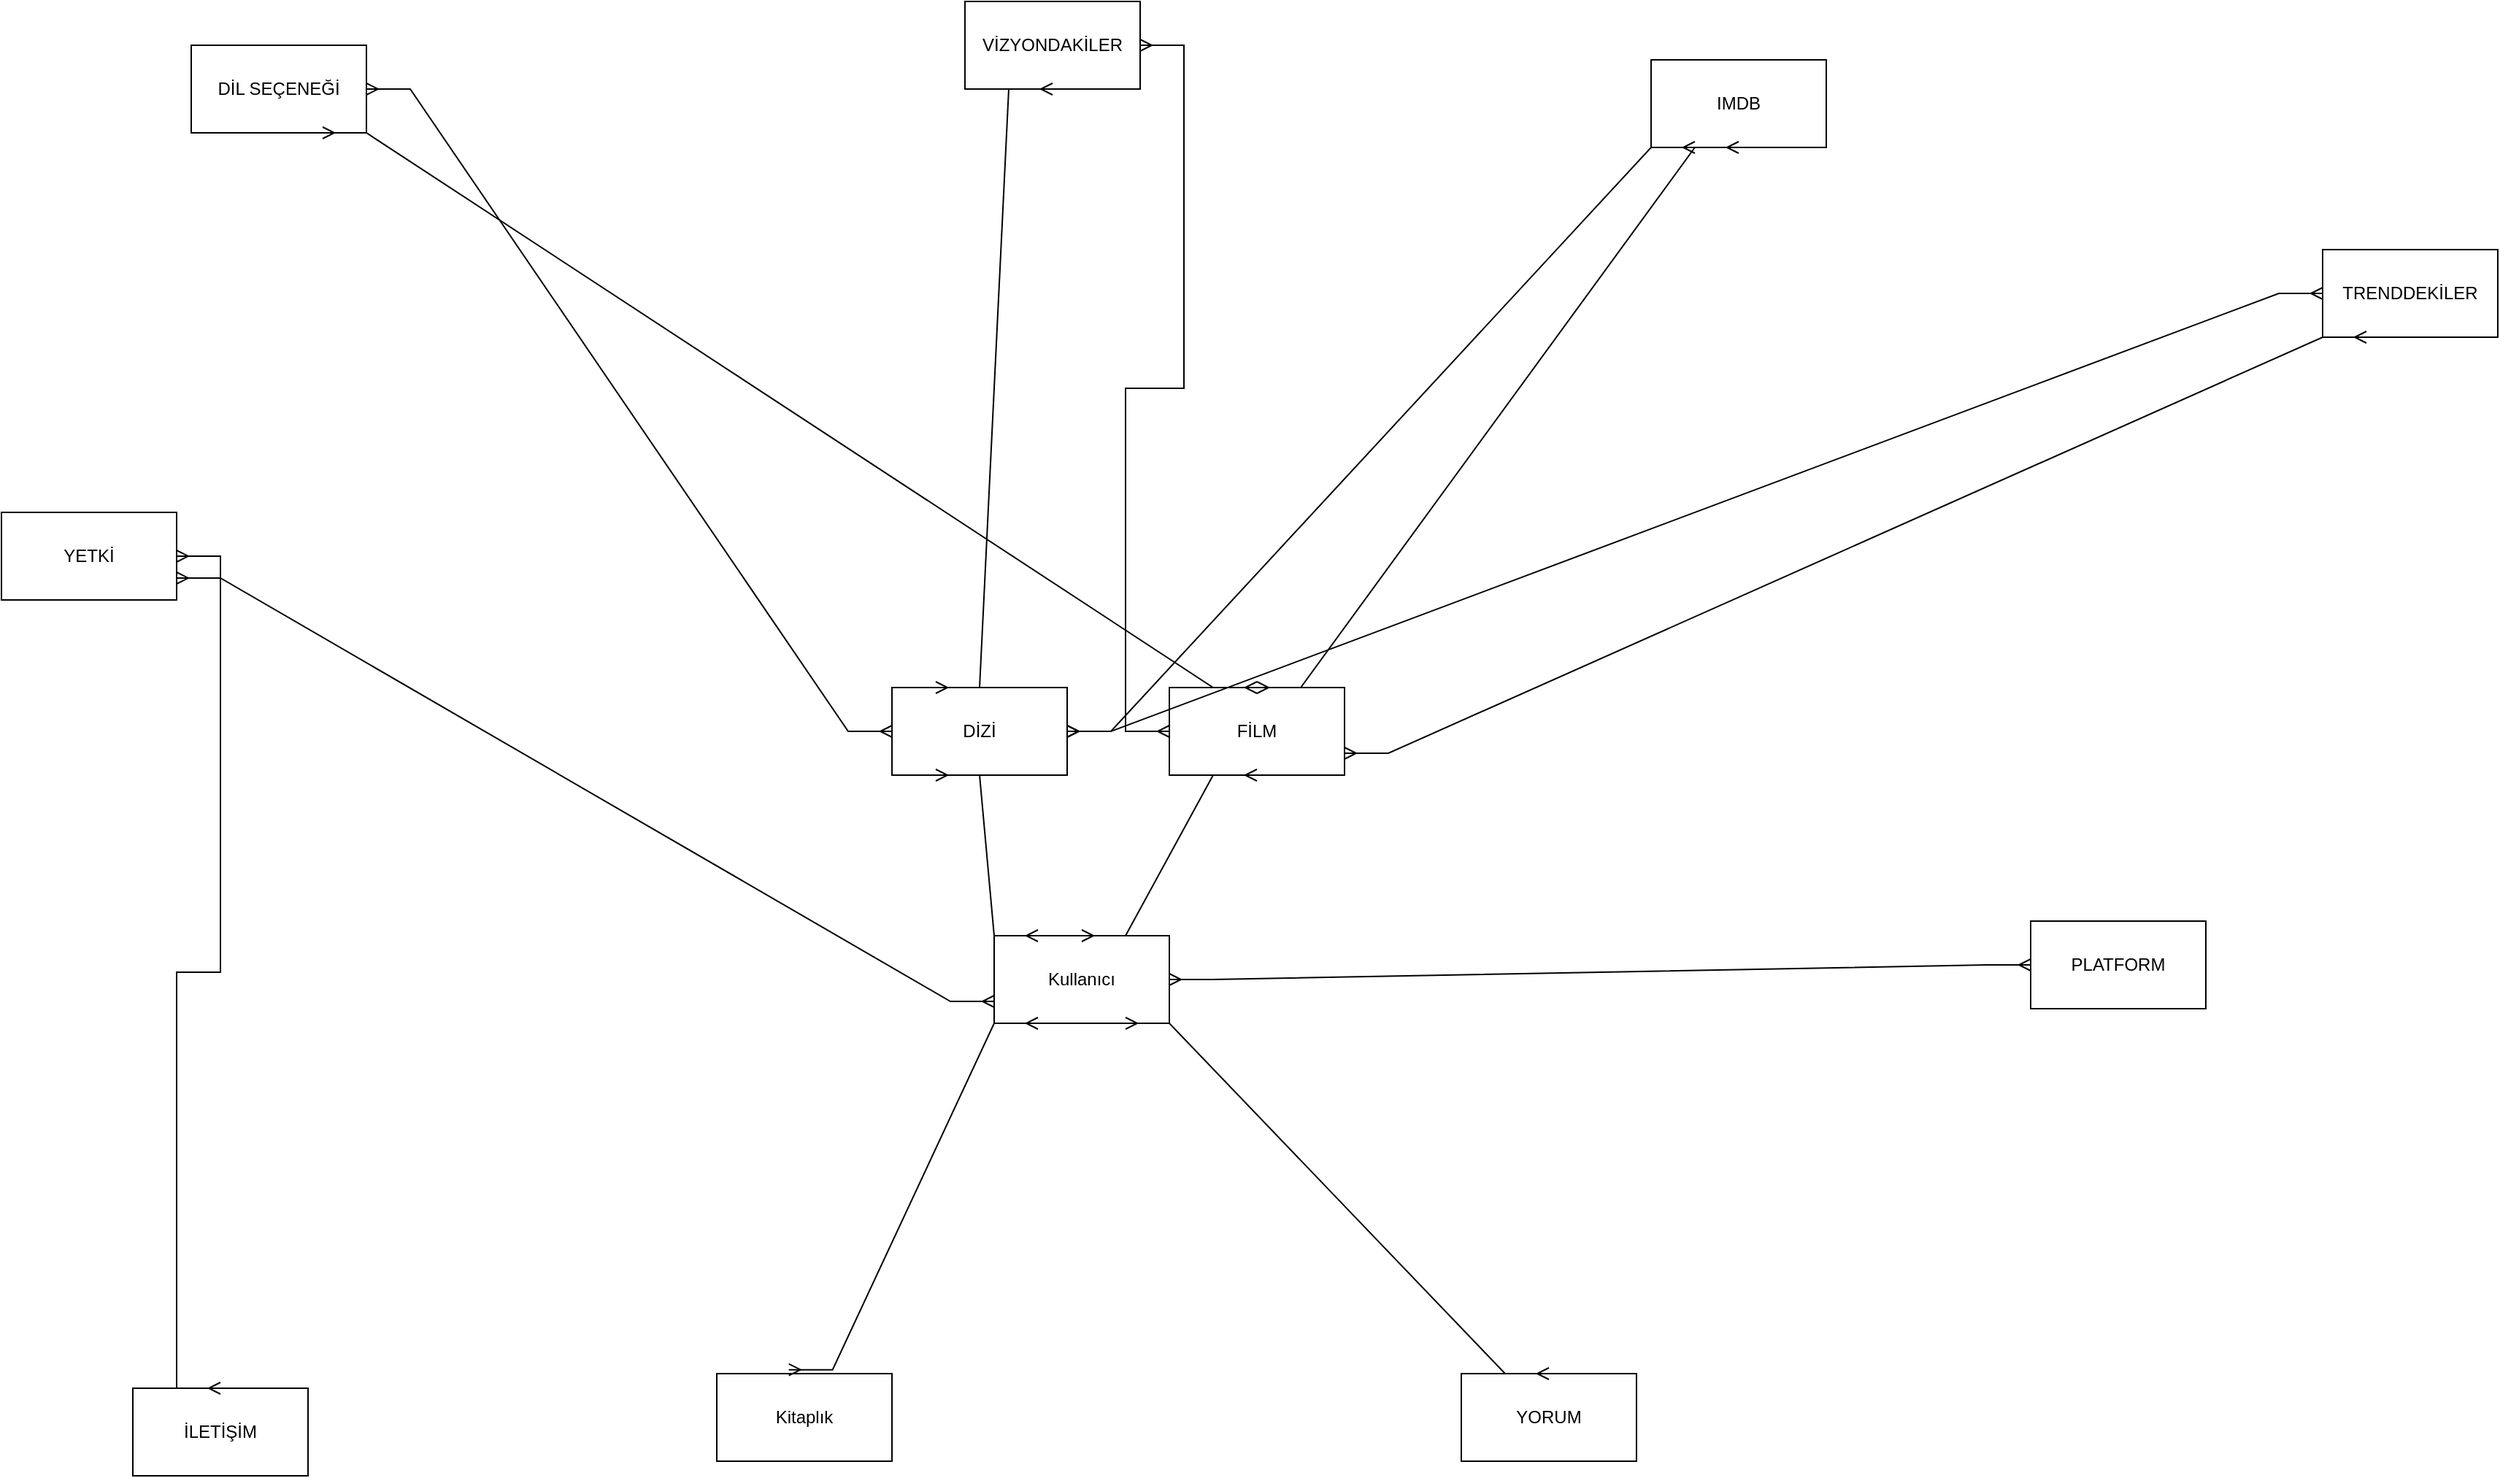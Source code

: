 <mxfile version="24.1.0" type="github">
  <diagram id="R2lEEEUBdFMjLlhIrx00" name="Page-1">
    <mxGraphModel dx="2600" dy="870" grid="1" gridSize="10" guides="1" tooltips="1" connect="1" arrows="1" fold="1" page="1" pageScale="1" pageWidth="850" pageHeight="1100" math="0" shadow="0" extFonts="Permanent Marker^https://fonts.googleapis.com/css?family=Permanent+Marker">
      <root>
        <mxCell id="0" />
        <mxCell id="1" parent="0" />
        <mxCell id="ZL4v6U_IwIKu1pZH-b_S-1" value="Kullanıcı" style="rounded=0;whiteSpace=wrap;html=1;" vertex="1" parent="1">
          <mxGeometry x="370" y="1270" width="120" height="60" as="geometry" />
        </mxCell>
        <mxCell id="ZL4v6U_IwIKu1pZH-b_S-2" value="Kitaplık" style="rounded=0;whiteSpace=wrap;html=1;" vertex="1" parent="1">
          <mxGeometry x="180" y="1570" width="120" height="60" as="geometry" />
        </mxCell>
        <mxCell id="ZL4v6U_IwIKu1pZH-b_S-3" value="YORUM" style="rounded=0;whiteSpace=wrap;html=1;" vertex="1" parent="1">
          <mxGeometry x="690" y="1570" width="120" height="60" as="geometry" />
        </mxCell>
        <mxCell id="ZL4v6U_IwIKu1pZH-b_S-4" value="İLETİŞİM" style="rounded=0;whiteSpace=wrap;html=1;" vertex="1" parent="1">
          <mxGeometry x="-220" y="1580" width="120" height="60" as="geometry" />
        </mxCell>
        <mxCell id="ZL4v6U_IwIKu1pZH-b_S-5" value="DİL SEÇENEĞİ" style="rounded=0;whiteSpace=wrap;html=1;" vertex="1" parent="1">
          <mxGeometry x="-180" y="660" width="120" height="60" as="geometry" />
        </mxCell>
        <mxCell id="ZL4v6U_IwIKu1pZH-b_S-6" value="DİZİ" style="rounded=0;whiteSpace=wrap;html=1;" vertex="1" parent="1">
          <mxGeometry x="300" y="1100" width="120" height="60" as="geometry" />
        </mxCell>
        <mxCell id="ZL4v6U_IwIKu1pZH-b_S-7" value="PLATFORM" style="rounded=0;whiteSpace=wrap;html=1;" vertex="1" parent="1">
          <mxGeometry x="1080" y="1260" width="120" height="60" as="geometry" />
        </mxCell>
        <mxCell id="ZL4v6U_IwIKu1pZH-b_S-8" value="FİLM" style="rounded=0;whiteSpace=wrap;html=1;" vertex="1" parent="1">
          <mxGeometry x="490" y="1100" width="120" height="60" as="geometry" />
        </mxCell>
        <mxCell id="ZL4v6U_IwIKu1pZH-b_S-9" value="VİZYONDAKİLER" style="rounded=0;whiteSpace=wrap;html=1;" vertex="1" parent="1">
          <mxGeometry x="350" y="630" width="120" height="60" as="geometry" />
        </mxCell>
        <mxCell id="ZL4v6U_IwIKu1pZH-b_S-10" value="YETKİ" style="rounded=0;whiteSpace=wrap;html=1;" vertex="1" parent="1">
          <mxGeometry x="-310" y="980" width="120" height="60" as="geometry" />
        </mxCell>
        <mxCell id="ZL4v6U_IwIKu1pZH-b_S-11" value="TRENDDEKİLER" style="rounded=0;whiteSpace=wrap;html=1;" vertex="1" parent="1">
          <mxGeometry x="1280" y="800" width="120" height="60" as="geometry" />
        </mxCell>
        <mxCell id="ZL4v6U_IwIKu1pZH-b_S-12" value="IMDB" style="rounded=0;whiteSpace=wrap;html=1;" vertex="1" parent="1">
          <mxGeometry x="820" y="670" width="120" height="60" as="geometry" />
        </mxCell>
        <mxCell id="ZL4v6U_IwIKu1pZH-b_S-13" value="" style="edgeStyle=entityRelationEdgeStyle;fontSize=12;html=1;endArrow=ERmany;startArrow=ERmany;rounded=0;exitX=0.5;exitY=0;exitDx=0;exitDy=0;entryX=0.5;entryY=1;entryDx=0;entryDy=0;" edge="1" parent="1" source="ZL4v6U_IwIKu1pZH-b_S-1" target="ZL4v6U_IwIKu1pZH-b_S-8">
          <mxGeometry width="100" height="100" relative="1" as="geometry">
            <mxPoint x="420" y="1250" as="sourcePoint" />
            <mxPoint x="520" y="1150" as="targetPoint" />
          </mxGeometry>
        </mxCell>
        <mxCell id="ZL4v6U_IwIKu1pZH-b_S-14" value="" style="edgeStyle=entityRelationEdgeStyle;fontSize=12;html=1;endArrow=ERmany;startArrow=ERmany;rounded=0;entryX=0.25;entryY=1;entryDx=0;entryDy=0;exitX=0.25;exitY=0;exitDx=0;exitDy=0;" edge="1" parent="1" source="ZL4v6U_IwIKu1pZH-b_S-1" target="ZL4v6U_IwIKu1pZH-b_S-6">
          <mxGeometry width="100" height="100" relative="1" as="geometry">
            <mxPoint x="220" y="1250" as="sourcePoint" />
            <mxPoint x="320" y="1150" as="targetPoint" />
          </mxGeometry>
        </mxCell>
        <mxCell id="ZL4v6U_IwIKu1pZH-b_S-15" value="" style="edgeStyle=entityRelationEdgeStyle;fontSize=12;html=1;endArrow=ERmany;startArrow=ERmany;rounded=0;" edge="1" parent="1" source="ZL4v6U_IwIKu1pZH-b_S-6" target="ZL4v6U_IwIKu1pZH-b_S-5">
          <mxGeometry width="100" height="100" relative="1" as="geometry">
            <mxPoint x="250" y="1060" as="sourcePoint" />
            <mxPoint x="167" y="995" as="targetPoint" />
          </mxGeometry>
        </mxCell>
        <mxCell id="ZL4v6U_IwIKu1pZH-b_S-22" value="" style="edgeStyle=entityRelationEdgeStyle;fontSize=12;html=1;endArrow=ERmany;startArrow=ERmany;rounded=0;entryX=0.5;entryY=1;entryDx=0;entryDy=0;exitX=0.25;exitY=0;exitDx=0;exitDy=0;" edge="1" parent="1" source="ZL4v6U_IwIKu1pZH-b_S-6" target="ZL4v6U_IwIKu1pZH-b_S-9">
          <mxGeometry width="100" height="100" relative="1" as="geometry">
            <mxPoint x="330" y="1050" as="sourcePoint" />
            <mxPoint x="430" y="950" as="targetPoint" />
          </mxGeometry>
        </mxCell>
        <mxCell id="ZL4v6U_IwIKu1pZH-b_S-23" value="" style="edgeStyle=entityRelationEdgeStyle;fontSize=12;html=1;endArrow=ERmany;startArrow=ERmany;rounded=0;entryX=0.5;entryY=1;entryDx=0;entryDy=0;exitX=0.5;exitY=0;exitDx=0;exitDy=0;" edge="1" parent="1" source="ZL4v6U_IwIKu1pZH-b_S-8" target="ZL4v6U_IwIKu1pZH-b_S-12">
          <mxGeometry width="100" height="100" relative="1" as="geometry">
            <mxPoint x="500" y="1110" as="sourcePoint" />
            <mxPoint x="510" y="930" as="targetPoint" />
          </mxGeometry>
        </mxCell>
        <mxCell id="ZL4v6U_IwIKu1pZH-b_S-24" value="" style="edgeStyle=entityRelationEdgeStyle;fontSize=12;html=1;endArrow=ERmany;startArrow=ERmany;rounded=0;entryX=0.25;entryY=1;entryDx=0;entryDy=0;exitX=1;exitY=0.75;exitDx=0;exitDy=0;" edge="1" parent="1" source="ZL4v6U_IwIKu1pZH-b_S-8" target="ZL4v6U_IwIKu1pZH-b_S-11">
          <mxGeometry width="100" height="100" relative="1" as="geometry">
            <mxPoint x="700" y="1160" as="sourcePoint" />
            <mxPoint x="660" y="970" as="targetPoint" />
          </mxGeometry>
        </mxCell>
        <mxCell id="ZL4v6U_IwIKu1pZH-b_S-26" value="" style="edgeStyle=entityRelationEdgeStyle;fontSize=12;html=1;endArrow=ERmany;startArrow=ERmany;rounded=0;entryX=0.75;entryY=1;entryDx=0;entryDy=0;exitX=0.5;exitY=0;exitDx=0;exitDy=0;" edge="1" parent="1" source="ZL4v6U_IwIKu1pZH-b_S-3" target="ZL4v6U_IwIKu1pZH-b_S-1">
          <mxGeometry width="100" height="100" relative="1" as="geometry">
            <mxPoint x="530" y="1430" as="sourcePoint" />
            <mxPoint x="630" y="1330" as="targetPoint" />
          </mxGeometry>
        </mxCell>
        <mxCell id="ZL4v6U_IwIKu1pZH-b_S-27" value="" style="edgeStyle=entityRelationEdgeStyle;fontSize=12;html=1;endArrow=ERmany;startArrow=ERmany;rounded=0;entryX=0.25;entryY=1;entryDx=0;entryDy=0;exitX=0.411;exitY=-0.044;exitDx=0;exitDy=0;exitPerimeter=0;" edge="1" parent="1" source="ZL4v6U_IwIKu1pZH-b_S-2" target="ZL4v6U_IwIKu1pZH-b_S-1">
          <mxGeometry width="100" height="100" relative="1" as="geometry">
            <mxPoint x="450" y="1520" as="sourcePoint" />
            <mxPoint x="320" y="1350" as="targetPoint" />
          </mxGeometry>
        </mxCell>
        <mxCell id="ZL4v6U_IwIKu1pZH-b_S-28" value="" style="edgeStyle=entityRelationEdgeStyle;fontSize=12;html=1;endArrow=ERmany;startArrow=ERmany;rounded=0;entryX=1;entryY=0.75;entryDx=0;entryDy=0;exitX=0;exitY=0.75;exitDx=0;exitDy=0;" edge="1" parent="1" source="ZL4v6U_IwIKu1pZH-b_S-1" target="ZL4v6U_IwIKu1pZH-b_S-10">
          <mxGeometry width="100" height="100" relative="1" as="geometry">
            <mxPoint x="319" y="1510" as="sourcePoint" />
            <mxPoint x="300" y="1333" as="targetPoint" />
          </mxGeometry>
        </mxCell>
        <mxCell id="ZL4v6U_IwIKu1pZH-b_S-29" value="" style="edgeStyle=entityRelationEdgeStyle;fontSize=12;html=1;endArrow=ERmany;startArrow=ERmany;rounded=0;entryX=0.5;entryY=0;entryDx=0;entryDy=0;" edge="1" parent="1" source="ZL4v6U_IwIKu1pZH-b_S-10" target="ZL4v6U_IwIKu1pZH-b_S-4">
          <mxGeometry width="100" height="100" relative="1" as="geometry">
            <mxPoint x="220" y="1360" as="sourcePoint" />
            <mxPoint x="100" y="1425" as="targetPoint" />
            <Array as="points">
              <mxPoint x="90" y="1425" />
            </Array>
          </mxGeometry>
        </mxCell>
        <mxCell id="ZL4v6U_IwIKu1pZH-b_S-30" value="" style="edgeStyle=entityRelationEdgeStyle;fontSize=12;html=1;endArrow=ERmany;startArrow=ERmany;rounded=0;entryX=0.75;entryY=1;entryDx=0;entryDy=0;exitX=0.5;exitY=0;exitDx=0;exitDy=0;" edge="1" parent="1" source="ZL4v6U_IwIKu1pZH-b_S-8" target="ZL4v6U_IwIKu1pZH-b_S-5">
          <mxGeometry width="100" height="100" relative="1" as="geometry">
            <mxPoint x="60" y="1150" as="sourcePoint" />
            <mxPoint x="160" y="1050" as="targetPoint" />
          </mxGeometry>
        </mxCell>
        <mxCell id="ZL4v6U_IwIKu1pZH-b_S-31" value="" style="edgeStyle=entityRelationEdgeStyle;fontSize=12;html=1;endArrow=ERmany;startArrow=ERmany;rounded=0;" edge="1" parent="1" source="ZL4v6U_IwIKu1pZH-b_S-8" target="ZL4v6U_IwIKu1pZH-b_S-9">
          <mxGeometry width="100" height="100" relative="1" as="geometry">
            <mxPoint x="450" y="1160" as="sourcePoint" />
            <mxPoint x="50" y="1050" as="targetPoint" />
          </mxGeometry>
        </mxCell>
        <mxCell id="ZL4v6U_IwIKu1pZH-b_S-32" value="" style="edgeStyle=entityRelationEdgeStyle;fontSize=12;html=1;endArrow=ERmany;startArrow=ERmany;rounded=0;entryX=0.25;entryY=1;entryDx=0;entryDy=0;" edge="1" parent="1" source="ZL4v6U_IwIKu1pZH-b_S-6" target="ZL4v6U_IwIKu1pZH-b_S-12">
          <mxGeometry width="100" height="100" relative="1" as="geometry">
            <mxPoint x="500" y="1140" as="sourcePoint" />
            <mxPoint x="410" y="900" as="targetPoint" />
          </mxGeometry>
        </mxCell>
        <mxCell id="ZL4v6U_IwIKu1pZH-b_S-33" value="" style="edgeStyle=entityRelationEdgeStyle;fontSize=12;html=1;endArrow=ERmany;startArrow=ERmany;rounded=0;" edge="1" parent="1" source="ZL4v6U_IwIKu1pZH-b_S-6" target="ZL4v6U_IwIKu1pZH-b_S-11">
          <mxGeometry width="100" height="100" relative="1" as="geometry">
            <mxPoint x="240" y="1220" as="sourcePoint" />
            <mxPoint x="340" y="1120" as="targetPoint" />
          </mxGeometry>
        </mxCell>
        <mxCell id="ZL4v6U_IwIKu1pZH-b_S-34" value="" style="edgeStyle=entityRelationEdgeStyle;fontSize=12;html=1;endArrow=ERmany;startArrow=ERmany;rounded=0;entryX=0;entryY=0.5;entryDx=0;entryDy=0;exitX=1;exitY=0.5;exitDx=0;exitDy=0;" edge="1" parent="1" source="ZL4v6U_IwIKu1pZH-b_S-1" target="ZL4v6U_IwIKu1pZH-b_S-7">
          <mxGeometry width="100" height="100" relative="1" as="geometry">
            <mxPoint x="610" y="1330" as="sourcePoint" />
            <mxPoint x="710" y="1230" as="targetPoint" />
          </mxGeometry>
        </mxCell>
      </root>
    </mxGraphModel>
  </diagram>
</mxfile>
